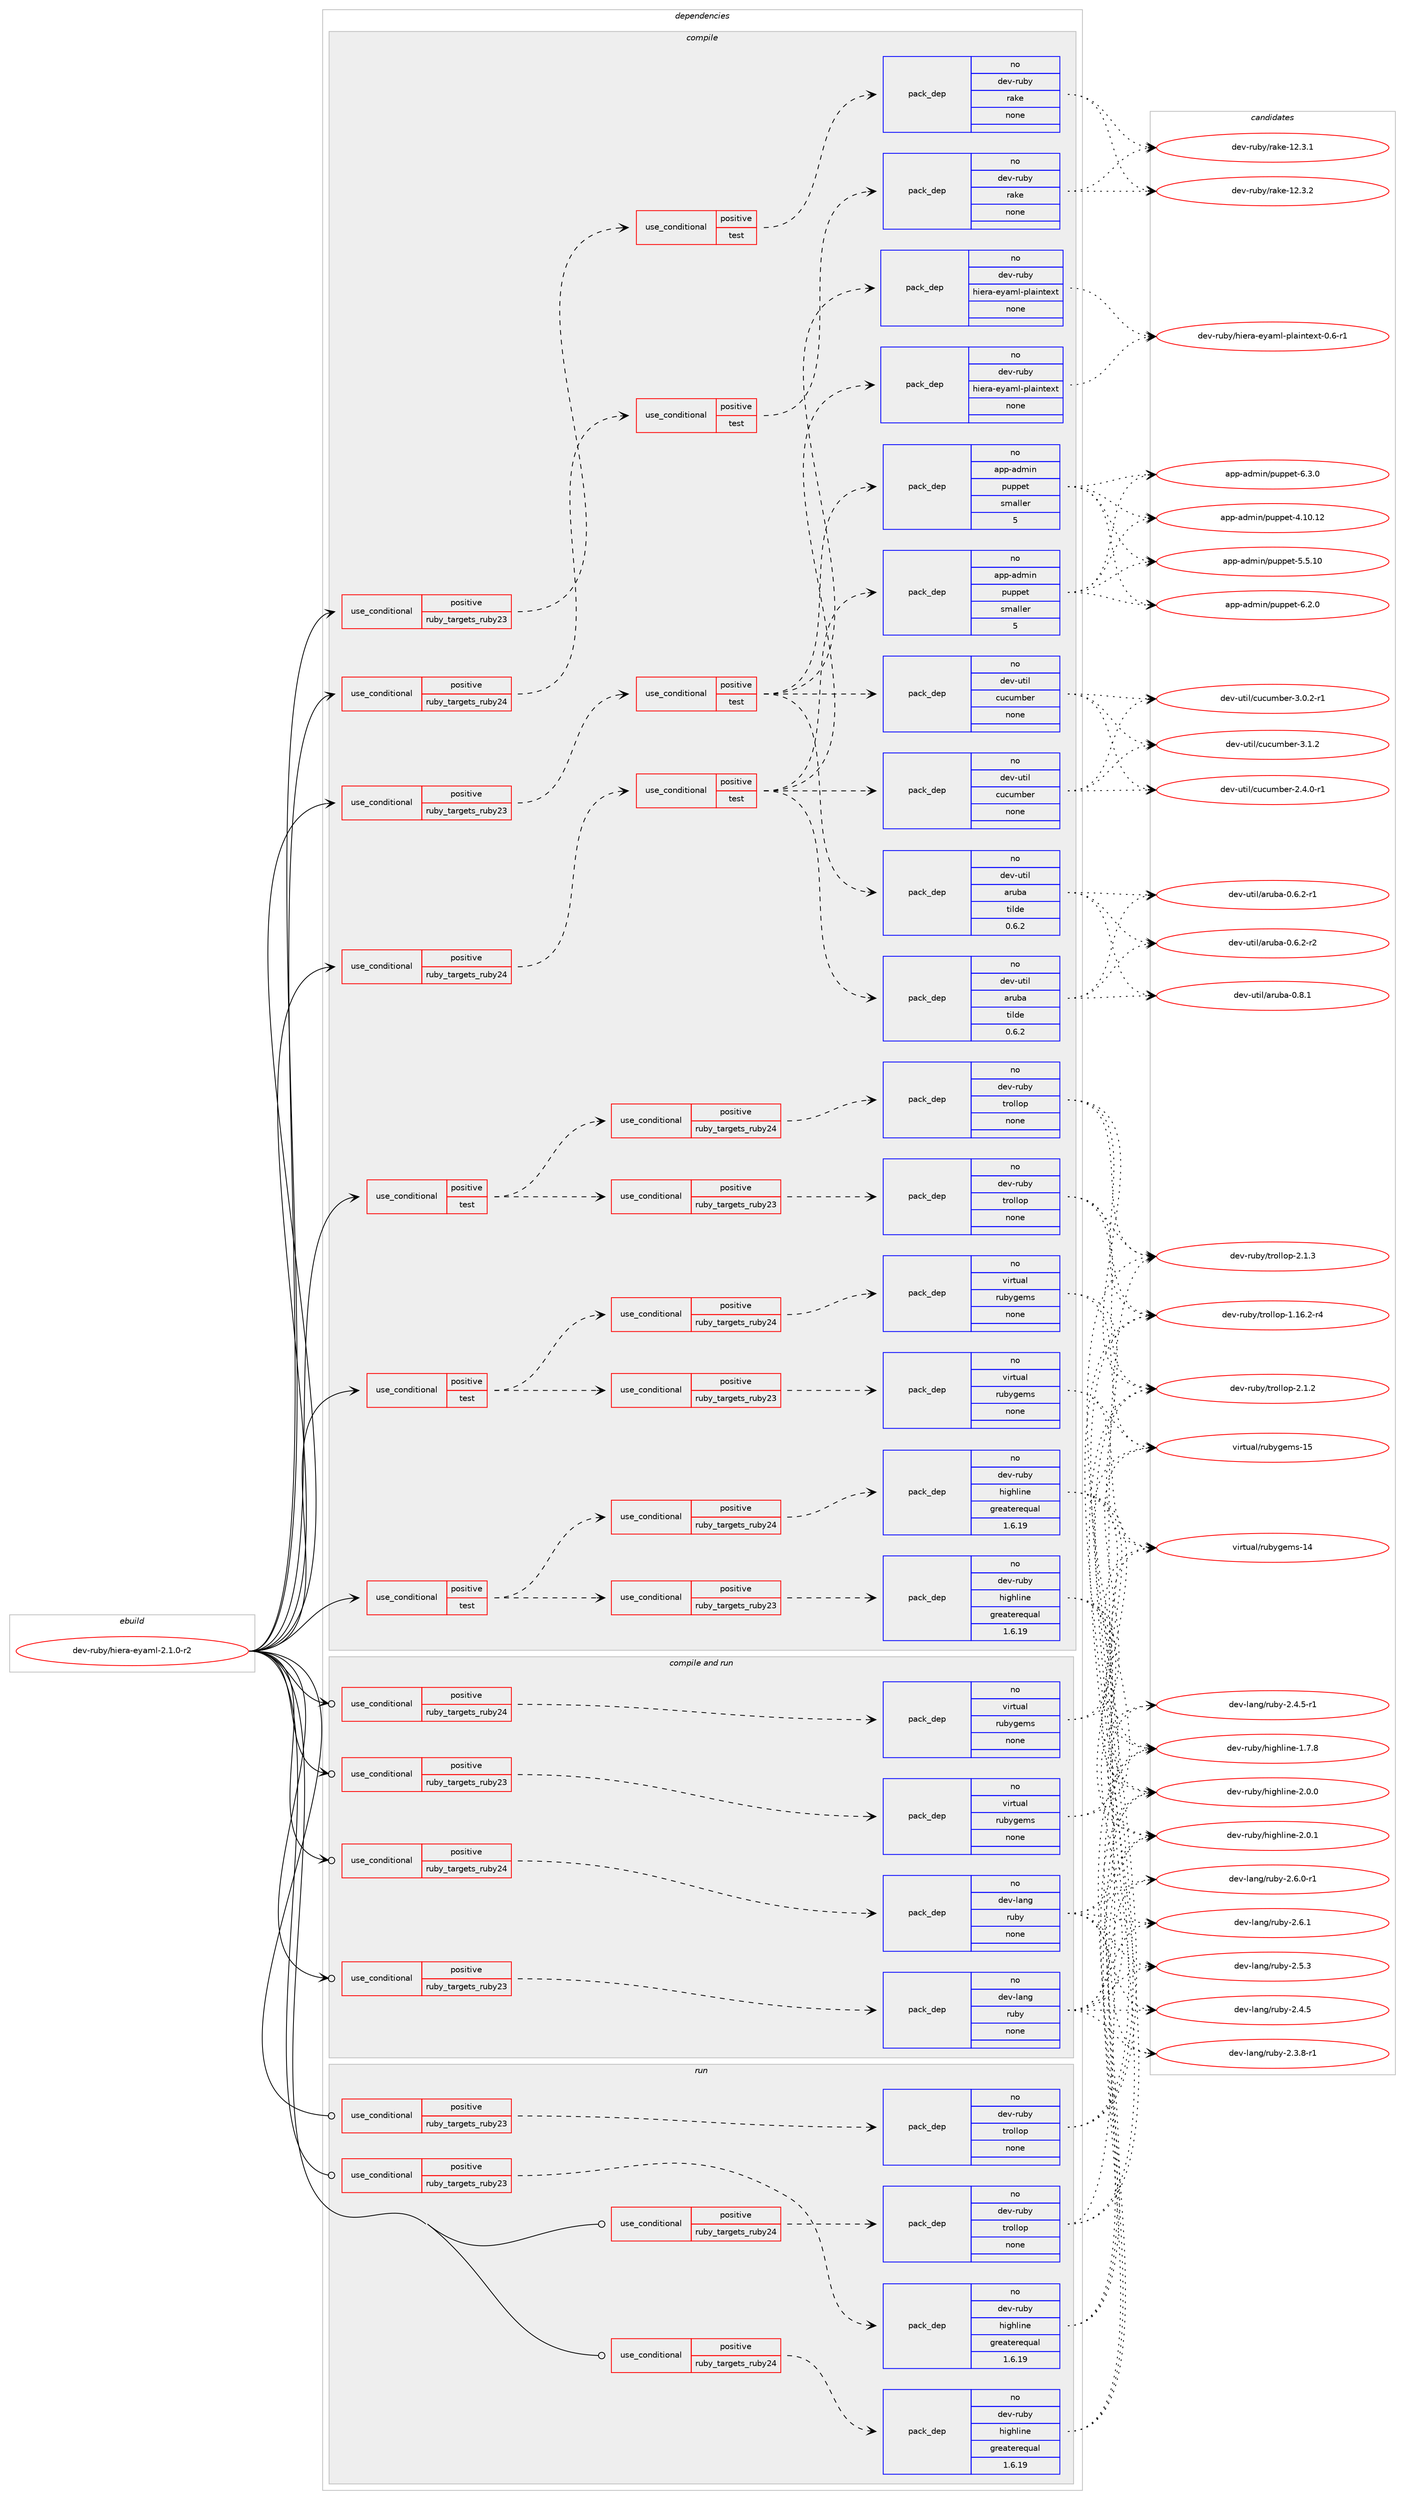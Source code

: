 digraph prolog {

# *************
# Graph options
# *************

newrank=true;
concentrate=true;
compound=true;
graph [rankdir=LR,fontname=Helvetica,fontsize=10,ranksep=1.5];#, ranksep=2.5, nodesep=0.2];
edge  [arrowhead=vee];
node  [fontname=Helvetica,fontsize=10];

# **********
# The ebuild
# **********

subgraph cluster_leftcol {
color=gray;
rank=same;
label=<<i>ebuild</i>>;
id [label="dev-ruby/hiera-eyaml-2.1.0-r2", color=red, width=4, href="../dev-ruby/hiera-eyaml-2.1.0-r2.svg"];
}

# ****************
# The dependencies
# ****************

subgraph cluster_midcol {
color=gray;
label=<<i>dependencies</i>>;
subgraph cluster_compile {
fillcolor="#eeeeee";
style=filled;
label=<<i>compile</i>>;
subgraph cond401652 {
dependency1496884 [label=<<TABLE BORDER="0" CELLBORDER="1" CELLSPACING="0" CELLPADDING="4"><TR><TD ROWSPAN="3" CELLPADDING="10">use_conditional</TD></TR><TR><TD>positive</TD></TR><TR><TD>ruby_targets_ruby23</TD></TR></TABLE>>, shape=none, color=red];
subgraph cond401653 {
dependency1496885 [label=<<TABLE BORDER="0" CELLBORDER="1" CELLSPACING="0" CELLPADDING="4"><TR><TD ROWSPAN="3" CELLPADDING="10">use_conditional</TD></TR><TR><TD>positive</TD></TR><TR><TD>test</TD></TR></TABLE>>, shape=none, color=red];
subgraph pack1071787 {
dependency1496886 [label=<<TABLE BORDER="0" CELLBORDER="1" CELLSPACING="0" CELLPADDING="4" WIDTH="220"><TR><TD ROWSPAN="6" CELLPADDING="30">pack_dep</TD></TR><TR><TD WIDTH="110">no</TD></TR><TR><TD>dev-ruby</TD></TR><TR><TD>rake</TD></TR><TR><TD>none</TD></TR><TR><TD></TD></TR></TABLE>>, shape=none, color=blue];
}
dependency1496885:e -> dependency1496886:w [weight=20,style="dashed",arrowhead="vee"];
}
dependency1496884:e -> dependency1496885:w [weight=20,style="dashed",arrowhead="vee"];
}
id:e -> dependency1496884:w [weight=20,style="solid",arrowhead="vee"];
subgraph cond401654 {
dependency1496887 [label=<<TABLE BORDER="0" CELLBORDER="1" CELLSPACING="0" CELLPADDING="4"><TR><TD ROWSPAN="3" CELLPADDING="10">use_conditional</TD></TR><TR><TD>positive</TD></TR><TR><TD>ruby_targets_ruby23</TD></TR></TABLE>>, shape=none, color=red];
subgraph cond401655 {
dependency1496888 [label=<<TABLE BORDER="0" CELLBORDER="1" CELLSPACING="0" CELLPADDING="4"><TR><TD ROWSPAN="3" CELLPADDING="10">use_conditional</TD></TR><TR><TD>positive</TD></TR><TR><TD>test</TD></TR></TABLE>>, shape=none, color=red];
subgraph pack1071788 {
dependency1496889 [label=<<TABLE BORDER="0" CELLBORDER="1" CELLSPACING="0" CELLPADDING="4" WIDTH="220"><TR><TD ROWSPAN="6" CELLPADDING="30">pack_dep</TD></TR><TR><TD WIDTH="110">no</TD></TR><TR><TD>dev-util</TD></TR><TR><TD>cucumber</TD></TR><TR><TD>none</TD></TR><TR><TD></TD></TR></TABLE>>, shape=none, color=blue];
}
dependency1496888:e -> dependency1496889:w [weight=20,style="dashed",arrowhead="vee"];
subgraph pack1071789 {
dependency1496890 [label=<<TABLE BORDER="0" CELLBORDER="1" CELLSPACING="0" CELLPADDING="4" WIDTH="220"><TR><TD ROWSPAN="6" CELLPADDING="30">pack_dep</TD></TR><TR><TD WIDTH="110">no</TD></TR><TR><TD>dev-util</TD></TR><TR><TD>aruba</TD></TR><TR><TD>tilde</TD></TR><TR><TD>0.6.2</TD></TR></TABLE>>, shape=none, color=blue];
}
dependency1496888:e -> dependency1496890:w [weight=20,style="dashed",arrowhead="vee"];
subgraph pack1071790 {
dependency1496891 [label=<<TABLE BORDER="0" CELLBORDER="1" CELLSPACING="0" CELLPADDING="4" WIDTH="220"><TR><TD ROWSPAN="6" CELLPADDING="30">pack_dep</TD></TR><TR><TD WIDTH="110">no</TD></TR><TR><TD>app-admin</TD></TR><TR><TD>puppet</TD></TR><TR><TD>smaller</TD></TR><TR><TD>5</TD></TR></TABLE>>, shape=none, color=blue];
}
dependency1496888:e -> dependency1496891:w [weight=20,style="dashed",arrowhead="vee"];
subgraph pack1071791 {
dependency1496892 [label=<<TABLE BORDER="0" CELLBORDER="1" CELLSPACING="0" CELLPADDING="4" WIDTH="220"><TR><TD ROWSPAN="6" CELLPADDING="30">pack_dep</TD></TR><TR><TD WIDTH="110">no</TD></TR><TR><TD>dev-ruby</TD></TR><TR><TD>hiera-eyaml-plaintext</TD></TR><TR><TD>none</TD></TR><TR><TD></TD></TR></TABLE>>, shape=none, color=blue];
}
dependency1496888:e -> dependency1496892:w [weight=20,style="dashed",arrowhead="vee"];
}
dependency1496887:e -> dependency1496888:w [weight=20,style="dashed",arrowhead="vee"];
}
id:e -> dependency1496887:w [weight=20,style="solid",arrowhead="vee"];
subgraph cond401656 {
dependency1496893 [label=<<TABLE BORDER="0" CELLBORDER="1" CELLSPACING="0" CELLPADDING="4"><TR><TD ROWSPAN="3" CELLPADDING="10">use_conditional</TD></TR><TR><TD>positive</TD></TR><TR><TD>ruby_targets_ruby24</TD></TR></TABLE>>, shape=none, color=red];
subgraph cond401657 {
dependency1496894 [label=<<TABLE BORDER="0" CELLBORDER="1" CELLSPACING="0" CELLPADDING="4"><TR><TD ROWSPAN="3" CELLPADDING="10">use_conditional</TD></TR><TR><TD>positive</TD></TR><TR><TD>test</TD></TR></TABLE>>, shape=none, color=red];
subgraph pack1071792 {
dependency1496895 [label=<<TABLE BORDER="0" CELLBORDER="1" CELLSPACING="0" CELLPADDING="4" WIDTH="220"><TR><TD ROWSPAN="6" CELLPADDING="30">pack_dep</TD></TR><TR><TD WIDTH="110">no</TD></TR><TR><TD>dev-ruby</TD></TR><TR><TD>rake</TD></TR><TR><TD>none</TD></TR><TR><TD></TD></TR></TABLE>>, shape=none, color=blue];
}
dependency1496894:e -> dependency1496895:w [weight=20,style="dashed",arrowhead="vee"];
}
dependency1496893:e -> dependency1496894:w [weight=20,style="dashed",arrowhead="vee"];
}
id:e -> dependency1496893:w [weight=20,style="solid",arrowhead="vee"];
subgraph cond401658 {
dependency1496896 [label=<<TABLE BORDER="0" CELLBORDER="1" CELLSPACING="0" CELLPADDING="4"><TR><TD ROWSPAN="3" CELLPADDING="10">use_conditional</TD></TR><TR><TD>positive</TD></TR><TR><TD>ruby_targets_ruby24</TD></TR></TABLE>>, shape=none, color=red];
subgraph cond401659 {
dependency1496897 [label=<<TABLE BORDER="0" CELLBORDER="1" CELLSPACING="0" CELLPADDING="4"><TR><TD ROWSPAN="3" CELLPADDING="10">use_conditional</TD></TR><TR><TD>positive</TD></TR><TR><TD>test</TD></TR></TABLE>>, shape=none, color=red];
subgraph pack1071793 {
dependency1496898 [label=<<TABLE BORDER="0" CELLBORDER="1" CELLSPACING="0" CELLPADDING="4" WIDTH="220"><TR><TD ROWSPAN="6" CELLPADDING="30">pack_dep</TD></TR><TR><TD WIDTH="110">no</TD></TR><TR><TD>dev-util</TD></TR><TR><TD>cucumber</TD></TR><TR><TD>none</TD></TR><TR><TD></TD></TR></TABLE>>, shape=none, color=blue];
}
dependency1496897:e -> dependency1496898:w [weight=20,style="dashed",arrowhead="vee"];
subgraph pack1071794 {
dependency1496899 [label=<<TABLE BORDER="0" CELLBORDER="1" CELLSPACING="0" CELLPADDING="4" WIDTH="220"><TR><TD ROWSPAN="6" CELLPADDING="30">pack_dep</TD></TR><TR><TD WIDTH="110">no</TD></TR><TR><TD>dev-util</TD></TR><TR><TD>aruba</TD></TR><TR><TD>tilde</TD></TR><TR><TD>0.6.2</TD></TR></TABLE>>, shape=none, color=blue];
}
dependency1496897:e -> dependency1496899:w [weight=20,style="dashed",arrowhead="vee"];
subgraph pack1071795 {
dependency1496900 [label=<<TABLE BORDER="0" CELLBORDER="1" CELLSPACING="0" CELLPADDING="4" WIDTH="220"><TR><TD ROWSPAN="6" CELLPADDING="30">pack_dep</TD></TR><TR><TD WIDTH="110">no</TD></TR><TR><TD>app-admin</TD></TR><TR><TD>puppet</TD></TR><TR><TD>smaller</TD></TR><TR><TD>5</TD></TR></TABLE>>, shape=none, color=blue];
}
dependency1496897:e -> dependency1496900:w [weight=20,style="dashed",arrowhead="vee"];
subgraph pack1071796 {
dependency1496901 [label=<<TABLE BORDER="0" CELLBORDER="1" CELLSPACING="0" CELLPADDING="4" WIDTH="220"><TR><TD ROWSPAN="6" CELLPADDING="30">pack_dep</TD></TR><TR><TD WIDTH="110">no</TD></TR><TR><TD>dev-ruby</TD></TR><TR><TD>hiera-eyaml-plaintext</TD></TR><TR><TD>none</TD></TR><TR><TD></TD></TR></TABLE>>, shape=none, color=blue];
}
dependency1496897:e -> dependency1496901:w [weight=20,style="dashed",arrowhead="vee"];
}
dependency1496896:e -> dependency1496897:w [weight=20,style="dashed",arrowhead="vee"];
}
id:e -> dependency1496896:w [weight=20,style="solid",arrowhead="vee"];
subgraph cond401660 {
dependency1496902 [label=<<TABLE BORDER="0" CELLBORDER="1" CELLSPACING="0" CELLPADDING="4"><TR><TD ROWSPAN="3" CELLPADDING="10">use_conditional</TD></TR><TR><TD>positive</TD></TR><TR><TD>test</TD></TR></TABLE>>, shape=none, color=red];
subgraph cond401661 {
dependency1496903 [label=<<TABLE BORDER="0" CELLBORDER="1" CELLSPACING="0" CELLPADDING="4"><TR><TD ROWSPAN="3" CELLPADDING="10">use_conditional</TD></TR><TR><TD>positive</TD></TR><TR><TD>ruby_targets_ruby23</TD></TR></TABLE>>, shape=none, color=red];
subgraph pack1071797 {
dependency1496904 [label=<<TABLE BORDER="0" CELLBORDER="1" CELLSPACING="0" CELLPADDING="4" WIDTH="220"><TR><TD ROWSPAN="6" CELLPADDING="30">pack_dep</TD></TR><TR><TD WIDTH="110">no</TD></TR><TR><TD>dev-ruby</TD></TR><TR><TD>highline</TD></TR><TR><TD>greaterequal</TD></TR><TR><TD>1.6.19</TD></TR></TABLE>>, shape=none, color=blue];
}
dependency1496903:e -> dependency1496904:w [weight=20,style="dashed",arrowhead="vee"];
}
dependency1496902:e -> dependency1496903:w [weight=20,style="dashed",arrowhead="vee"];
subgraph cond401662 {
dependency1496905 [label=<<TABLE BORDER="0" CELLBORDER="1" CELLSPACING="0" CELLPADDING="4"><TR><TD ROWSPAN="3" CELLPADDING="10">use_conditional</TD></TR><TR><TD>positive</TD></TR><TR><TD>ruby_targets_ruby24</TD></TR></TABLE>>, shape=none, color=red];
subgraph pack1071798 {
dependency1496906 [label=<<TABLE BORDER="0" CELLBORDER="1" CELLSPACING="0" CELLPADDING="4" WIDTH="220"><TR><TD ROWSPAN="6" CELLPADDING="30">pack_dep</TD></TR><TR><TD WIDTH="110">no</TD></TR><TR><TD>dev-ruby</TD></TR><TR><TD>highline</TD></TR><TR><TD>greaterequal</TD></TR><TR><TD>1.6.19</TD></TR></TABLE>>, shape=none, color=blue];
}
dependency1496905:e -> dependency1496906:w [weight=20,style="dashed",arrowhead="vee"];
}
dependency1496902:e -> dependency1496905:w [weight=20,style="dashed",arrowhead="vee"];
}
id:e -> dependency1496902:w [weight=20,style="solid",arrowhead="vee"];
subgraph cond401663 {
dependency1496907 [label=<<TABLE BORDER="0" CELLBORDER="1" CELLSPACING="0" CELLPADDING="4"><TR><TD ROWSPAN="3" CELLPADDING="10">use_conditional</TD></TR><TR><TD>positive</TD></TR><TR><TD>test</TD></TR></TABLE>>, shape=none, color=red];
subgraph cond401664 {
dependency1496908 [label=<<TABLE BORDER="0" CELLBORDER="1" CELLSPACING="0" CELLPADDING="4"><TR><TD ROWSPAN="3" CELLPADDING="10">use_conditional</TD></TR><TR><TD>positive</TD></TR><TR><TD>ruby_targets_ruby23</TD></TR></TABLE>>, shape=none, color=red];
subgraph pack1071799 {
dependency1496909 [label=<<TABLE BORDER="0" CELLBORDER="1" CELLSPACING="0" CELLPADDING="4" WIDTH="220"><TR><TD ROWSPAN="6" CELLPADDING="30">pack_dep</TD></TR><TR><TD WIDTH="110">no</TD></TR><TR><TD>dev-ruby</TD></TR><TR><TD>trollop</TD></TR><TR><TD>none</TD></TR><TR><TD></TD></TR></TABLE>>, shape=none, color=blue];
}
dependency1496908:e -> dependency1496909:w [weight=20,style="dashed",arrowhead="vee"];
}
dependency1496907:e -> dependency1496908:w [weight=20,style="dashed",arrowhead="vee"];
subgraph cond401665 {
dependency1496910 [label=<<TABLE BORDER="0" CELLBORDER="1" CELLSPACING="0" CELLPADDING="4"><TR><TD ROWSPAN="3" CELLPADDING="10">use_conditional</TD></TR><TR><TD>positive</TD></TR><TR><TD>ruby_targets_ruby24</TD></TR></TABLE>>, shape=none, color=red];
subgraph pack1071800 {
dependency1496911 [label=<<TABLE BORDER="0" CELLBORDER="1" CELLSPACING="0" CELLPADDING="4" WIDTH="220"><TR><TD ROWSPAN="6" CELLPADDING="30">pack_dep</TD></TR><TR><TD WIDTH="110">no</TD></TR><TR><TD>dev-ruby</TD></TR><TR><TD>trollop</TD></TR><TR><TD>none</TD></TR><TR><TD></TD></TR></TABLE>>, shape=none, color=blue];
}
dependency1496910:e -> dependency1496911:w [weight=20,style="dashed",arrowhead="vee"];
}
dependency1496907:e -> dependency1496910:w [weight=20,style="dashed",arrowhead="vee"];
}
id:e -> dependency1496907:w [weight=20,style="solid",arrowhead="vee"];
subgraph cond401666 {
dependency1496912 [label=<<TABLE BORDER="0" CELLBORDER="1" CELLSPACING="0" CELLPADDING="4"><TR><TD ROWSPAN="3" CELLPADDING="10">use_conditional</TD></TR><TR><TD>positive</TD></TR><TR><TD>test</TD></TR></TABLE>>, shape=none, color=red];
subgraph cond401667 {
dependency1496913 [label=<<TABLE BORDER="0" CELLBORDER="1" CELLSPACING="0" CELLPADDING="4"><TR><TD ROWSPAN="3" CELLPADDING="10">use_conditional</TD></TR><TR><TD>positive</TD></TR><TR><TD>ruby_targets_ruby23</TD></TR></TABLE>>, shape=none, color=red];
subgraph pack1071801 {
dependency1496914 [label=<<TABLE BORDER="0" CELLBORDER="1" CELLSPACING="0" CELLPADDING="4" WIDTH="220"><TR><TD ROWSPAN="6" CELLPADDING="30">pack_dep</TD></TR><TR><TD WIDTH="110">no</TD></TR><TR><TD>virtual</TD></TR><TR><TD>rubygems</TD></TR><TR><TD>none</TD></TR><TR><TD></TD></TR></TABLE>>, shape=none, color=blue];
}
dependency1496913:e -> dependency1496914:w [weight=20,style="dashed",arrowhead="vee"];
}
dependency1496912:e -> dependency1496913:w [weight=20,style="dashed",arrowhead="vee"];
subgraph cond401668 {
dependency1496915 [label=<<TABLE BORDER="0" CELLBORDER="1" CELLSPACING="0" CELLPADDING="4"><TR><TD ROWSPAN="3" CELLPADDING="10">use_conditional</TD></TR><TR><TD>positive</TD></TR><TR><TD>ruby_targets_ruby24</TD></TR></TABLE>>, shape=none, color=red];
subgraph pack1071802 {
dependency1496916 [label=<<TABLE BORDER="0" CELLBORDER="1" CELLSPACING="0" CELLPADDING="4" WIDTH="220"><TR><TD ROWSPAN="6" CELLPADDING="30">pack_dep</TD></TR><TR><TD WIDTH="110">no</TD></TR><TR><TD>virtual</TD></TR><TR><TD>rubygems</TD></TR><TR><TD>none</TD></TR><TR><TD></TD></TR></TABLE>>, shape=none, color=blue];
}
dependency1496915:e -> dependency1496916:w [weight=20,style="dashed",arrowhead="vee"];
}
dependency1496912:e -> dependency1496915:w [weight=20,style="dashed",arrowhead="vee"];
}
id:e -> dependency1496912:w [weight=20,style="solid",arrowhead="vee"];
}
subgraph cluster_compileandrun {
fillcolor="#eeeeee";
style=filled;
label=<<i>compile and run</i>>;
subgraph cond401669 {
dependency1496917 [label=<<TABLE BORDER="0" CELLBORDER="1" CELLSPACING="0" CELLPADDING="4"><TR><TD ROWSPAN="3" CELLPADDING="10">use_conditional</TD></TR><TR><TD>positive</TD></TR><TR><TD>ruby_targets_ruby23</TD></TR></TABLE>>, shape=none, color=red];
subgraph pack1071803 {
dependency1496918 [label=<<TABLE BORDER="0" CELLBORDER="1" CELLSPACING="0" CELLPADDING="4" WIDTH="220"><TR><TD ROWSPAN="6" CELLPADDING="30">pack_dep</TD></TR><TR><TD WIDTH="110">no</TD></TR><TR><TD>dev-lang</TD></TR><TR><TD>ruby</TD></TR><TR><TD>none</TD></TR><TR><TD></TD></TR></TABLE>>, shape=none, color=blue];
}
dependency1496917:e -> dependency1496918:w [weight=20,style="dashed",arrowhead="vee"];
}
id:e -> dependency1496917:w [weight=20,style="solid",arrowhead="odotvee"];
subgraph cond401670 {
dependency1496919 [label=<<TABLE BORDER="0" CELLBORDER="1" CELLSPACING="0" CELLPADDING="4"><TR><TD ROWSPAN="3" CELLPADDING="10">use_conditional</TD></TR><TR><TD>positive</TD></TR><TR><TD>ruby_targets_ruby23</TD></TR></TABLE>>, shape=none, color=red];
subgraph pack1071804 {
dependency1496920 [label=<<TABLE BORDER="0" CELLBORDER="1" CELLSPACING="0" CELLPADDING="4" WIDTH="220"><TR><TD ROWSPAN="6" CELLPADDING="30">pack_dep</TD></TR><TR><TD WIDTH="110">no</TD></TR><TR><TD>virtual</TD></TR><TR><TD>rubygems</TD></TR><TR><TD>none</TD></TR><TR><TD></TD></TR></TABLE>>, shape=none, color=blue];
}
dependency1496919:e -> dependency1496920:w [weight=20,style="dashed",arrowhead="vee"];
}
id:e -> dependency1496919:w [weight=20,style="solid",arrowhead="odotvee"];
subgraph cond401671 {
dependency1496921 [label=<<TABLE BORDER="0" CELLBORDER="1" CELLSPACING="0" CELLPADDING="4"><TR><TD ROWSPAN="3" CELLPADDING="10">use_conditional</TD></TR><TR><TD>positive</TD></TR><TR><TD>ruby_targets_ruby24</TD></TR></TABLE>>, shape=none, color=red];
subgraph pack1071805 {
dependency1496922 [label=<<TABLE BORDER="0" CELLBORDER="1" CELLSPACING="0" CELLPADDING="4" WIDTH="220"><TR><TD ROWSPAN="6" CELLPADDING="30">pack_dep</TD></TR><TR><TD WIDTH="110">no</TD></TR><TR><TD>dev-lang</TD></TR><TR><TD>ruby</TD></TR><TR><TD>none</TD></TR><TR><TD></TD></TR></TABLE>>, shape=none, color=blue];
}
dependency1496921:e -> dependency1496922:w [weight=20,style="dashed",arrowhead="vee"];
}
id:e -> dependency1496921:w [weight=20,style="solid",arrowhead="odotvee"];
subgraph cond401672 {
dependency1496923 [label=<<TABLE BORDER="0" CELLBORDER="1" CELLSPACING="0" CELLPADDING="4"><TR><TD ROWSPAN="3" CELLPADDING="10">use_conditional</TD></TR><TR><TD>positive</TD></TR><TR><TD>ruby_targets_ruby24</TD></TR></TABLE>>, shape=none, color=red];
subgraph pack1071806 {
dependency1496924 [label=<<TABLE BORDER="0" CELLBORDER="1" CELLSPACING="0" CELLPADDING="4" WIDTH="220"><TR><TD ROWSPAN="6" CELLPADDING="30">pack_dep</TD></TR><TR><TD WIDTH="110">no</TD></TR><TR><TD>virtual</TD></TR><TR><TD>rubygems</TD></TR><TR><TD>none</TD></TR><TR><TD></TD></TR></TABLE>>, shape=none, color=blue];
}
dependency1496923:e -> dependency1496924:w [weight=20,style="dashed",arrowhead="vee"];
}
id:e -> dependency1496923:w [weight=20,style="solid",arrowhead="odotvee"];
}
subgraph cluster_run {
fillcolor="#eeeeee";
style=filled;
label=<<i>run</i>>;
subgraph cond401673 {
dependency1496925 [label=<<TABLE BORDER="0" CELLBORDER="1" CELLSPACING="0" CELLPADDING="4"><TR><TD ROWSPAN="3" CELLPADDING="10">use_conditional</TD></TR><TR><TD>positive</TD></TR><TR><TD>ruby_targets_ruby23</TD></TR></TABLE>>, shape=none, color=red];
subgraph pack1071807 {
dependency1496926 [label=<<TABLE BORDER="0" CELLBORDER="1" CELLSPACING="0" CELLPADDING="4" WIDTH="220"><TR><TD ROWSPAN="6" CELLPADDING="30">pack_dep</TD></TR><TR><TD WIDTH="110">no</TD></TR><TR><TD>dev-ruby</TD></TR><TR><TD>highline</TD></TR><TR><TD>greaterequal</TD></TR><TR><TD>1.6.19</TD></TR></TABLE>>, shape=none, color=blue];
}
dependency1496925:e -> dependency1496926:w [weight=20,style="dashed",arrowhead="vee"];
}
id:e -> dependency1496925:w [weight=20,style="solid",arrowhead="odot"];
subgraph cond401674 {
dependency1496927 [label=<<TABLE BORDER="0" CELLBORDER="1" CELLSPACING="0" CELLPADDING="4"><TR><TD ROWSPAN="3" CELLPADDING="10">use_conditional</TD></TR><TR><TD>positive</TD></TR><TR><TD>ruby_targets_ruby23</TD></TR></TABLE>>, shape=none, color=red];
subgraph pack1071808 {
dependency1496928 [label=<<TABLE BORDER="0" CELLBORDER="1" CELLSPACING="0" CELLPADDING="4" WIDTH="220"><TR><TD ROWSPAN="6" CELLPADDING="30">pack_dep</TD></TR><TR><TD WIDTH="110">no</TD></TR><TR><TD>dev-ruby</TD></TR><TR><TD>trollop</TD></TR><TR><TD>none</TD></TR><TR><TD></TD></TR></TABLE>>, shape=none, color=blue];
}
dependency1496927:e -> dependency1496928:w [weight=20,style="dashed",arrowhead="vee"];
}
id:e -> dependency1496927:w [weight=20,style="solid",arrowhead="odot"];
subgraph cond401675 {
dependency1496929 [label=<<TABLE BORDER="0" CELLBORDER="1" CELLSPACING="0" CELLPADDING="4"><TR><TD ROWSPAN="3" CELLPADDING="10">use_conditional</TD></TR><TR><TD>positive</TD></TR><TR><TD>ruby_targets_ruby24</TD></TR></TABLE>>, shape=none, color=red];
subgraph pack1071809 {
dependency1496930 [label=<<TABLE BORDER="0" CELLBORDER="1" CELLSPACING="0" CELLPADDING="4" WIDTH="220"><TR><TD ROWSPAN="6" CELLPADDING="30">pack_dep</TD></TR><TR><TD WIDTH="110">no</TD></TR><TR><TD>dev-ruby</TD></TR><TR><TD>highline</TD></TR><TR><TD>greaterequal</TD></TR><TR><TD>1.6.19</TD></TR></TABLE>>, shape=none, color=blue];
}
dependency1496929:e -> dependency1496930:w [weight=20,style="dashed",arrowhead="vee"];
}
id:e -> dependency1496929:w [weight=20,style="solid",arrowhead="odot"];
subgraph cond401676 {
dependency1496931 [label=<<TABLE BORDER="0" CELLBORDER="1" CELLSPACING="0" CELLPADDING="4"><TR><TD ROWSPAN="3" CELLPADDING="10">use_conditional</TD></TR><TR><TD>positive</TD></TR><TR><TD>ruby_targets_ruby24</TD></TR></TABLE>>, shape=none, color=red];
subgraph pack1071810 {
dependency1496932 [label=<<TABLE BORDER="0" CELLBORDER="1" CELLSPACING="0" CELLPADDING="4" WIDTH="220"><TR><TD ROWSPAN="6" CELLPADDING="30">pack_dep</TD></TR><TR><TD WIDTH="110">no</TD></TR><TR><TD>dev-ruby</TD></TR><TR><TD>trollop</TD></TR><TR><TD>none</TD></TR><TR><TD></TD></TR></TABLE>>, shape=none, color=blue];
}
dependency1496931:e -> dependency1496932:w [weight=20,style="dashed",arrowhead="vee"];
}
id:e -> dependency1496931:w [weight=20,style="solid",arrowhead="odot"];
}
}

# **************
# The candidates
# **************

subgraph cluster_choices {
rank=same;
color=gray;
label=<<i>candidates</i>>;

subgraph choice1071787 {
color=black;
nodesep=1;
choice1001011184511411798121471149710710145495046514649 [label="dev-ruby/rake-12.3.1", color=red, width=4,href="../dev-ruby/rake-12.3.1.svg"];
choice1001011184511411798121471149710710145495046514650 [label="dev-ruby/rake-12.3.2", color=red, width=4,href="../dev-ruby/rake-12.3.2.svg"];
dependency1496886:e -> choice1001011184511411798121471149710710145495046514649:w [style=dotted,weight="100"];
dependency1496886:e -> choice1001011184511411798121471149710710145495046514650:w [style=dotted,weight="100"];
}
subgraph choice1071788 {
color=black;
nodesep=1;
choice10010111845117116105108479911799117109981011144550465246484511449 [label="dev-util/cucumber-2.4.0-r1", color=red, width=4,href="../dev-util/cucumber-2.4.0-r1.svg"];
choice10010111845117116105108479911799117109981011144551464846504511449 [label="dev-util/cucumber-3.0.2-r1", color=red, width=4,href="../dev-util/cucumber-3.0.2-r1.svg"];
choice1001011184511711610510847991179911710998101114455146494650 [label="dev-util/cucumber-3.1.2", color=red, width=4,href="../dev-util/cucumber-3.1.2.svg"];
dependency1496889:e -> choice10010111845117116105108479911799117109981011144550465246484511449:w [style=dotted,weight="100"];
dependency1496889:e -> choice10010111845117116105108479911799117109981011144551464846504511449:w [style=dotted,weight="100"];
dependency1496889:e -> choice1001011184511711610510847991179911710998101114455146494650:w [style=dotted,weight="100"];
}
subgraph choice1071789 {
color=black;
nodesep=1;
choice10010111845117116105108479711411798974548465446504511449 [label="dev-util/aruba-0.6.2-r1", color=red, width=4,href="../dev-util/aruba-0.6.2-r1.svg"];
choice10010111845117116105108479711411798974548465446504511450 [label="dev-util/aruba-0.6.2-r2", color=red, width=4,href="../dev-util/aruba-0.6.2-r2.svg"];
choice1001011184511711610510847971141179897454846564649 [label="dev-util/aruba-0.8.1", color=red, width=4,href="../dev-util/aruba-0.8.1.svg"];
dependency1496890:e -> choice10010111845117116105108479711411798974548465446504511449:w [style=dotted,weight="100"];
dependency1496890:e -> choice10010111845117116105108479711411798974548465446504511450:w [style=dotted,weight="100"];
dependency1496890:e -> choice1001011184511711610510847971141179897454846564649:w [style=dotted,weight="100"];
}
subgraph choice1071790 {
color=black;
nodesep=1;
choice971121124597100109105110471121171121121011164552464948464950 [label="app-admin/puppet-4.10.12", color=red, width=4,href="../app-admin/puppet-4.10.12.svg"];
choice9711211245971001091051104711211711211210111645534653464948 [label="app-admin/puppet-5.5.10", color=red, width=4,href="../app-admin/puppet-5.5.10.svg"];
choice97112112459710010910511047112117112112101116455446504648 [label="app-admin/puppet-6.2.0", color=red, width=4,href="../app-admin/puppet-6.2.0.svg"];
choice97112112459710010910511047112117112112101116455446514648 [label="app-admin/puppet-6.3.0", color=red, width=4,href="../app-admin/puppet-6.3.0.svg"];
dependency1496891:e -> choice971121124597100109105110471121171121121011164552464948464950:w [style=dotted,weight="100"];
dependency1496891:e -> choice9711211245971001091051104711211711211210111645534653464948:w [style=dotted,weight="100"];
dependency1496891:e -> choice97112112459710010910511047112117112112101116455446504648:w [style=dotted,weight="100"];
dependency1496891:e -> choice97112112459710010910511047112117112112101116455446514648:w [style=dotted,weight="100"];
}
subgraph choice1071791 {
color=black;
nodesep=1;
choice1001011184511411798121471041051011149745101121971091084511210897105110116101120116454846544511449 [label="dev-ruby/hiera-eyaml-plaintext-0.6-r1", color=red, width=4,href="../dev-ruby/hiera-eyaml-plaintext-0.6-r1.svg"];
dependency1496892:e -> choice1001011184511411798121471041051011149745101121971091084511210897105110116101120116454846544511449:w [style=dotted,weight="100"];
}
subgraph choice1071792 {
color=black;
nodesep=1;
choice1001011184511411798121471149710710145495046514649 [label="dev-ruby/rake-12.3.1", color=red, width=4,href="../dev-ruby/rake-12.3.1.svg"];
choice1001011184511411798121471149710710145495046514650 [label="dev-ruby/rake-12.3.2", color=red, width=4,href="../dev-ruby/rake-12.3.2.svg"];
dependency1496895:e -> choice1001011184511411798121471149710710145495046514649:w [style=dotted,weight="100"];
dependency1496895:e -> choice1001011184511411798121471149710710145495046514650:w [style=dotted,weight="100"];
}
subgraph choice1071793 {
color=black;
nodesep=1;
choice10010111845117116105108479911799117109981011144550465246484511449 [label="dev-util/cucumber-2.4.0-r1", color=red, width=4,href="../dev-util/cucumber-2.4.0-r1.svg"];
choice10010111845117116105108479911799117109981011144551464846504511449 [label="dev-util/cucumber-3.0.2-r1", color=red, width=4,href="../dev-util/cucumber-3.0.2-r1.svg"];
choice1001011184511711610510847991179911710998101114455146494650 [label="dev-util/cucumber-3.1.2", color=red, width=4,href="../dev-util/cucumber-3.1.2.svg"];
dependency1496898:e -> choice10010111845117116105108479911799117109981011144550465246484511449:w [style=dotted,weight="100"];
dependency1496898:e -> choice10010111845117116105108479911799117109981011144551464846504511449:w [style=dotted,weight="100"];
dependency1496898:e -> choice1001011184511711610510847991179911710998101114455146494650:w [style=dotted,weight="100"];
}
subgraph choice1071794 {
color=black;
nodesep=1;
choice10010111845117116105108479711411798974548465446504511449 [label="dev-util/aruba-0.6.2-r1", color=red, width=4,href="../dev-util/aruba-0.6.2-r1.svg"];
choice10010111845117116105108479711411798974548465446504511450 [label="dev-util/aruba-0.6.2-r2", color=red, width=4,href="../dev-util/aruba-0.6.2-r2.svg"];
choice1001011184511711610510847971141179897454846564649 [label="dev-util/aruba-0.8.1", color=red, width=4,href="../dev-util/aruba-0.8.1.svg"];
dependency1496899:e -> choice10010111845117116105108479711411798974548465446504511449:w [style=dotted,weight="100"];
dependency1496899:e -> choice10010111845117116105108479711411798974548465446504511450:w [style=dotted,weight="100"];
dependency1496899:e -> choice1001011184511711610510847971141179897454846564649:w [style=dotted,weight="100"];
}
subgraph choice1071795 {
color=black;
nodesep=1;
choice971121124597100109105110471121171121121011164552464948464950 [label="app-admin/puppet-4.10.12", color=red, width=4,href="../app-admin/puppet-4.10.12.svg"];
choice9711211245971001091051104711211711211210111645534653464948 [label="app-admin/puppet-5.5.10", color=red, width=4,href="../app-admin/puppet-5.5.10.svg"];
choice97112112459710010910511047112117112112101116455446504648 [label="app-admin/puppet-6.2.0", color=red, width=4,href="../app-admin/puppet-6.2.0.svg"];
choice97112112459710010910511047112117112112101116455446514648 [label="app-admin/puppet-6.3.0", color=red, width=4,href="../app-admin/puppet-6.3.0.svg"];
dependency1496900:e -> choice971121124597100109105110471121171121121011164552464948464950:w [style=dotted,weight="100"];
dependency1496900:e -> choice9711211245971001091051104711211711211210111645534653464948:w [style=dotted,weight="100"];
dependency1496900:e -> choice97112112459710010910511047112117112112101116455446504648:w [style=dotted,weight="100"];
dependency1496900:e -> choice97112112459710010910511047112117112112101116455446514648:w [style=dotted,weight="100"];
}
subgraph choice1071796 {
color=black;
nodesep=1;
choice1001011184511411798121471041051011149745101121971091084511210897105110116101120116454846544511449 [label="dev-ruby/hiera-eyaml-plaintext-0.6-r1", color=red, width=4,href="../dev-ruby/hiera-eyaml-plaintext-0.6-r1.svg"];
dependency1496901:e -> choice1001011184511411798121471041051011149745101121971091084511210897105110116101120116454846544511449:w [style=dotted,weight="100"];
}
subgraph choice1071797 {
color=black;
nodesep=1;
choice100101118451141179812147104105103104108105110101454946554656 [label="dev-ruby/highline-1.7.8", color=red, width=4,href="../dev-ruby/highline-1.7.8.svg"];
choice100101118451141179812147104105103104108105110101455046484648 [label="dev-ruby/highline-2.0.0", color=red, width=4,href="../dev-ruby/highline-2.0.0.svg"];
choice100101118451141179812147104105103104108105110101455046484649 [label="dev-ruby/highline-2.0.1", color=red, width=4,href="../dev-ruby/highline-2.0.1.svg"];
dependency1496904:e -> choice100101118451141179812147104105103104108105110101454946554656:w [style=dotted,weight="100"];
dependency1496904:e -> choice100101118451141179812147104105103104108105110101455046484648:w [style=dotted,weight="100"];
dependency1496904:e -> choice100101118451141179812147104105103104108105110101455046484649:w [style=dotted,weight="100"];
}
subgraph choice1071798 {
color=black;
nodesep=1;
choice100101118451141179812147104105103104108105110101454946554656 [label="dev-ruby/highline-1.7.8", color=red, width=4,href="../dev-ruby/highline-1.7.8.svg"];
choice100101118451141179812147104105103104108105110101455046484648 [label="dev-ruby/highline-2.0.0", color=red, width=4,href="../dev-ruby/highline-2.0.0.svg"];
choice100101118451141179812147104105103104108105110101455046484649 [label="dev-ruby/highline-2.0.1", color=red, width=4,href="../dev-ruby/highline-2.0.1.svg"];
dependency1496906:e -> choice100101118451141179812147104105103104108105110101454946554656:w [style=dotted,weight="100"];
dependency1496906:e -> choice100101118451141179812147104105103104108105110101455046484648:w [style=dotted,weight="100"];
dependency1496906:e -> choice100101118451141179812147104105103104108105110101455046484649:w [style=dotted,weight="100"];
}
subgraph choice1071799 {
color=black;
nodesep=1;
choice100101118451141179812147116114111108108111112454946495446504511452 [label="dev-ruby/trollop-1.16.2-r4", color=red, width=4,href="../dev-ruby/trollop-1.16.2-r4.svg"];
choice100101118451141179812147116114111108108111112455046494650 [label="dev-ruby/trollop-2.1.2", color=red, width=4,href="../dev-ruby/trollop-2.1.2.svg"];
choice100101118451141179812147116114111108108111112455046494651 [label="dev-ruby/trollop-2.1.3", color=red, width=4,href="../dev-ruby/trollop-2.1.3.svg"];
dependency1496909:e -> choice100101118451141179812147116114111108108111112454946495446504511452:w [style=dotted,weight="100"];
dependency1496909:e -> choice100101118451141179812147116114111108108111112455046494650:w [style=dotted,weight="100"];
dependency1496909:e -> choice100101118451141179812147116114111108108111112455046494651:w [style=dotted,weight="100"];
}
subgraph choice1071800 {
color=black;
nodesep=1;
choice100101118451141179812147116114111108108111112454946495446504511452 [label="dev-ruby/trollop-1.16.2-r4", color=red, width=4,href="../dev-ruby/trollop-1.16.2-r4.svg"];
choice100101118451141179812147116114111108108111112455046494650 [label="dev-ruby/trollop-2.1.2", color=red, width=4,href="../dev-ruby/trollop-2.1.2.svg"];
choice100101118451141179812147116114111108108111112455046494651 [label="dev-ruby/trollop-2.1.3", color=red, width=4,href="../dev-ruby/trollop-2.1.3.svg"];
dependency1496911:e -> choice100101118451141179812147116114111108108111112454946495446504511452:w [style=dotted,weight="100"];
dependency1496911:e -> choice100101118451141179812147116114111108108111112455046494650:w [style=dotted,weight="100"];
dependency1496911:e -> choice100101118451141179812147116114111108108111112455046494651:w [style=dotted,weight="100"];
}
subgraph choice1071801 {
color=black;
nodesep=1;
choice118105114116117971084711411798121103101109115454952 [label="virtual/rubygems-14", color=red, width=4,href="../virtual/rubygems-14.svg"];
choice118105114116117971084711411798121103101109115454953 [label="virtual/rubygems-15", color=red, width=4,href="../virtual/rubygems-15.svg"];
dependency1496914:e -> choice118105114116117971084711411798121103101109115454952:w [style=dotted,weight="100"];
dependency1496914:e -> choice118105114116117971084711411798121103101109115454953:w [style=dotted,weight="100"];
}
subgraph choice1071802 {
color=black;
nodesep=1;
choice118105114116117971084711411798121103101109115454952 [label="virtual/rubygems-14", color=red, width=4,href="../virtual/rubygems-14.svg"];
choice118105114116117971084711411798121103101109115454953 [label="virtual/rubygems-15", color=red, width=4,href="../virtual/rubygems-15.svg"];
dependency1496916:e -> choice118105114116117971084711411798121103101109115454952:w [style=dotted,weight="100"];
dependency1496916:e -> choice118105114116117971084711411798121103101109115454953:w [style=dotted,weight="100"];
}
subgraph choice1071803 {
color=black;
nodesep=1;
choice100101118451089711010347114117981214550465146564511449 [label="dev-lang/ruby-2.3.8-r1", color=red, width=4,href="../dev-lang/ruby-2.3.8-r1.svg"];
choice10010111845108971101034711411798121455046524653 [label="dev-lang/ruby-2.4.5", color=red, width=4,href="../dev-lang/ruby-2.4.5.svg"];
choice100101118451089711010347114117981214550465246534511449 [label="dev-lang/ruby-2.4.5-r1", color=red, width=4,href="../dev-lang/ruby-2.4.5-r1.svg"];
choice10010111845108971101034711411798121455046534651 [label="dev-lang/ruby-2.5.3", color=red, width=4,href="../dev-lang/ruby-2.5.3.svg"];
choice100101118451089711010347114117981214550465446484511449 [label="dev-lang/ruby-2.6.0-r1", color=red, width=4,href="../dev-lang/ruby-2.6.0-r1.svg"];
choice10010111845108971101034711411798121455046544649 [label="dev-lang/ruby-2.6.1", color=red, width=4,href="../dev-lang/ruby-2.6.1.svg"];
dependency1496918:e -> choice100101118451089711010347114117981214550465146564511449:w [style=dotted,weight="100"];
dependency1496918:e -> choice10010111845108971101034711411798121455046524653:w [style=dotted,weight="100"];
dependency1496918:e -> choice100101118451089711010347114117981214550465246534511449:w [style=dotted,weight="100"];
dependency1496918:e -> choice10010111845108971101034711411798121455046534651:w [style=dotted,weight="100"];
dependency1496918:e -> choice100101118451089711010347114117981214550465446484511449:w [style=dotted,weight="100"];
dependency1496918:e -> choice10010111845108971101034711411798121455046544649:w [style=dotted,weight="100"];
}
subgraph choice1071804 {
color=black;
nodesep=1;
choice118105114116117971084711411798121103101109115454952 [label="virtual/rubygems-14", color=red, width=4,href="../virtual/rubygems-14.svg"];
choice118105114116117971084711411798121103101109115454953 [label="virtual/rubygems-15", color=red, width=4,href="../virtual/rubygems-15.svg"];
dependency1496920:e -> choice118105114116117971084711411798121103101109115454952:w [style=dotted,weight="100"];
dependency1496920:e -> choice118105114116117971084711411798121103101109115454953:w [style=dotted,weight="100"];
}
subgraph choice1071805 {
color=black;
nodesep=1;
choice100101118451089711010347114117981214550465146564511449 [label="dev-lang/ruby-2.3.8-r1", color=red, width=4,href="../dev-lang/ruby-2.3.8-r1.svg"];
choice10010111845108971101034711411798121455046524653 [label="dev-lang/ruby-2.4.5", color=red, width=4,href="../dev-lang/ruby-2.4.5.svg"];
choice100101118451089711010347114117981214550465246534511449 [label="dev-lang/ruby-2.4.5-r1", color=red, width=4,href="../dev-lang/ruby-2.4.5-r1.svg"];
choice10010111845108971101034711411798121455046534651 [label="dev-lang/ruby-2.5.3", color=red, width=4,href="../dev-lang/ruby-2.5.3.svg"];
choice100101118451089711010347114117981214550465446484511449 [label="dev-lang/ruby-2.6.0-r1", color=red, width=4,href="../dev-lang/ruby-2.6.0-r1.svg"];
choice10010111845108971101034711411798121455046544649 [label="dev-lang/ruby-2.6.1", color=red, width=4,href="../dev-lang/ruby-2.6.1.svg"];
dependency1496922:e -> choice100101118451089711010347114117981214550465146564511449:w [style=dotted,weight="100"];
dependency1496922:e -> choice10010111845108971101034711411798121455046524653:w [style=dotted,weight="100"];
dependency1496922:e -> choice100101118451089711010347114117981214550465246534511449:w [style=dotted,weight="100"];
dependency1496922:e -> choice10010111845108971101034711411798121455046534651:w [style=dotted,weight="100"];
dependency1496922:e -> choice100101118451089711010347114117981214550465446484511449:w [style=dotted,weight="100"];
dependency1496922:e -> choice10010111845108971101034711411798121455046544649:w [style=dotted,weight="100"];
}
subgraph choice1071806 {
color=black;
nodesep=1;
choice118105114116117971084711411798121103101109115454952 [label="virtual/rubygems-14", color=red, width=4,href="../virtual/rubygems-14.svg"];
choice118105114116117971084711411798121103101109115454953 [label="virtual/rubygems-15", color=red, width=4,href="../virtual/rubygems-15.svg"];
dependency1496924:e -> choice118105114116117971084711411798121103101109115454952:w [style=dotted,weight="100"];
dependency1496924:e -> choice118105114116117971084711411798121103101109115454953:w [style=dotted,weight="100"];
}
subgraph choice1071807 {
color=black;
nodesep=1;
choice100101118451141179812147104105103104108105110101454946554656 [label="dev-ruby/highline-1.7.8", color=red, width=4,href="../dev-ruby/highline-1.7.8.svg"];
choice100101118451141179812147104105103104108105110101455046484648 [label="dev-ruby/highline-2.0.0", color=red, width=4,href="../dev-ruby/highline-2.0.0.svg"];
choice100101118451141179812147104105103104108105110101455046484649 [label="dev-ruby/highline-2.0.1", color=red, width=4,href="../dev-ruby/highline-2.0.1.svg"];
dependency1496926:e -> choice100101118451141179812147104105103104108105110101454946554656:w [style=dotted,weight="100"];
dependency1496926:e -> choice100101118451141179812147104105103104108105110101455046484648:w [style=dotted,weight="100"];
dependency1496926:e -> choice100101118451141179812147104105103104108105110101455046484649:w [style=dotted,weight="100"];
}
subgraph choice1071808 {
color=black;
nodesep=1;
choice100101118451141179812147116114111108108111112454946495446504511452 [label="dev-ruby/trollop-1.16.2-r4", color=red, width=4,href="../dev-ruby/trollop-1.16.2-r4.svg"];
choice100101118451141179812147116114111108108111112455046494650 [label="dev-ruby/trollop-2.1.2", color=red, width=4,href="../dev-ruby/trollop-2.1.2.svg"];
choice100101118451141179812147116114111108108111112455046494651 [label="dev-ruby/trollop-2.1.3", color=red, width=4,href="../dev-ruby/trollop-2.1.3.svg"];
dependency1496928:e -> choice100101118451141179812147116114111108108111112454946495446504511452:w [style=dotted,weight="100"];
dependency1496928:e -> choice100101118451141179812147116114111108108111112455046494650:w [style=dotted,weight="100"];
dependency1496928:e -> choice100101118451141179812147116114111108108111112455046494651:w [style=dotted,weight="100"];
}
subgraph choice1071809 {
color=black;
nodesep=1;
choice100101118451141179812147104105103104108105110101454946554656 [label="dev-ruby/highline-1.7.8", color=red, width=4,href="../dev-ruby/highline-1.7.8.svg"];
choice100101118451141179812147104105103104108105110101455046484648 [label="dev-ruby/highline-2.0.0", color=red, width=4,href="../dev-ruby/highline-2.0.0.svg"];
choice100101118451141179812147104105103104108105110101455046484649 [label="dev-ruby/highline-2.0.1", color=red, width=4,href="../dev-ruby/highline-2.0.1.svg"];
dependency1496930:e -> choice100101118451141179812147104105103104108105110101454946554656:w [style=dotted,weight="100"];
dependency1496930:e -> choice100101118451141179812147104105103104108105110101455046484648:w [style=dotted,weight="100"];
dependency1496930:e -> choice100101118451141179812147104105103104108105110101455046484649:w [style=dotted,weight="100"];
}
subgraph choice1071810 {
color=black;
nodesep=1;
choice100101118451141179812147116114111108108111112454946495446504511452 [label="dev-ruby/trollop-1.16.2-r4", color=red, width=4,href="../dev-ruby/trollop-1.16.2-r4.svg"];
choice100101118451141179812147116114111108108111112455046494650 [label="dev-ruby/trollop-2.1.2", color=red, width=4,href="../dev-ruby/trollop-2.1.2.svg"];
choice100101118451141179812147116114111108108111112455046494651 [label="dev-ruby/trollop-2.1.3", color=red, width=4,href="../dev-ruby/trollop-2.1.3.svg"];
dependency1496932:e -> choice100101118451141179812147116114111108108111112454946495446504511452:w [style=dotted,weight="100"];
dependency1496932:e -> choice100101118451141179812147116114111108108111112455046494650:w [style=dotted,weight="100"];
dependency1496932:e -> choice100101118451141179812147116114111108108111112455046494651:w [style=dotted,weight="100"];
}
}

}
